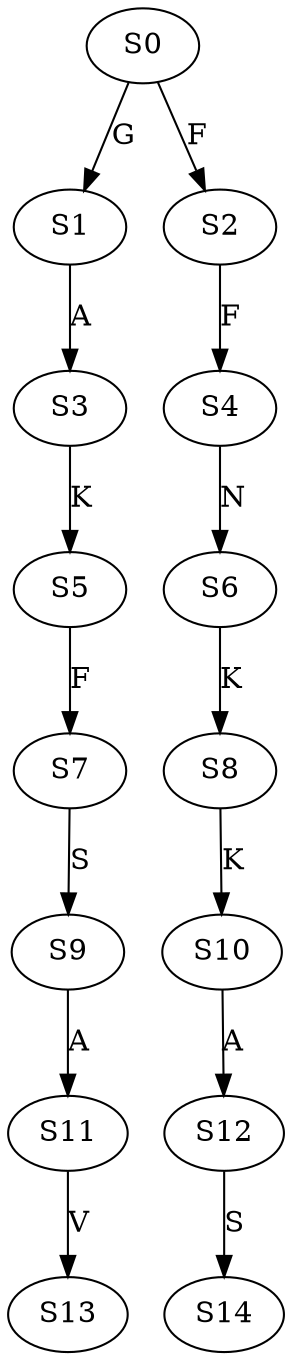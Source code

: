 strict digraph  {
	S0 -> S1 [ label = G ];
	S0 -> S2 [ label = F ];
	S1 -> S3 [ label = A ];
	S2 -> S4 [ label = F ];
	S3 -> S5 [ label = K ];
	S4 -> S6 [ label = N ];
	S5 -> S7 [ label = F ];
	S6 -> S8 [ label = K ];
	S7 -> S9 [ label = S ];
	S8 -> S10 [ label = K ];
	S9 -> S11 [ label = A ];
	S10 -> S12 [ label = A ];
	S11 -> S13 [ label = V ];
	S12 -> S14 [ label = S ];
}
